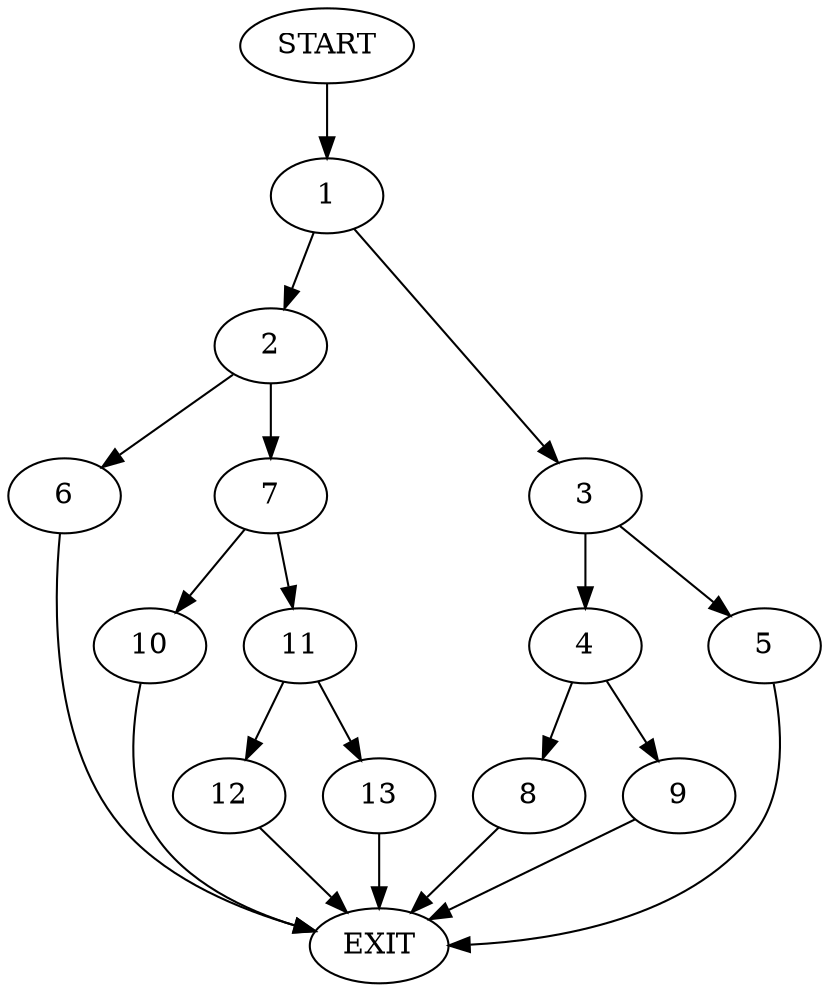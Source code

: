 digraph {
0 [label="START"]
14 [label="EXIT"]
0 -> 1
1 -> 2
1 -> 3
3 -> 4
3 -> 5
2 -> 6
2 -> 7
4 -> 8
4 -> 9
5 -> 14
8 -> 14
9 -> 14
7 -> 10
7 -> 11
6 -> 14
10 -> 14
11 -> 12
11 -> 13
12 -> 14
13 -> 14
}
